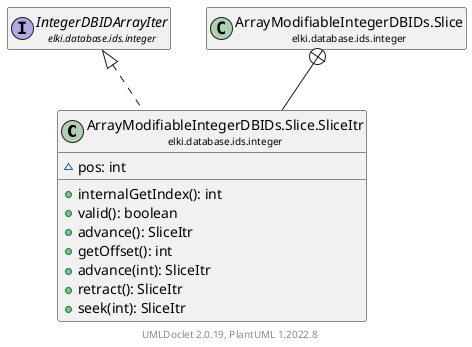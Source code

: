 @startuml
    remove .*\.(Instance|Par|Parameterizer|Factory)$
    set namespaceSeparator none
    hide empty fields
    hide empty methods

    class "<size:14>ArrayModifiableIntegerDBIDs.Slice.SliceItr\n<size:10>elki.database.ids.integer" as elki.database.ids.integer.ArrayModifiableIntegerDBIDs.Slice.SliceItr [[ArrayModifiableIntegerDBIDs.Slice.SliceItr.html]] {
        ~pos: int
        +internalGetIndex(): int
        +valid(): boolean
        +advance(): SliceItr
        +getOffset(): int
        +advance(int): SliceItr
        +retract(): SliceItr
        +seek(int): SliceItr
    }

    interface "<size:14>IntegerDBIDArrayIter\n<size:10>elki.database.ids.integer" as elki.database.ids.integer.IntegerDBIDArrayIter [[IntegerDBIDArrayIter.html]]
    class "<size:14>ArrayModifiableIntegerDBIDs.Slice\n<size:10>elki.database.ids.integer" as elki.database.ids.integer.ArrayModifiableIntegerDBIDs.Slice [[ArrayModifiableIntegerDBIDs.Slice.html]]

    elki.database.ids.integer.IntegerDBIDArrayIter <|.. elki.database.ids.integer.ArrayModifiableIntegerDBIDs.Slice.SliceItr
    elki.database.ids.integer.ArrayModifiableIntegerDBIDs.Slice +-- elki.database.ids.integer.ArrayModifiableIntegerDBIDs.Slice.SliceItr

    center footer UMLDoclet 2.0.19, PlantUML 1.2022.8
@enduml
